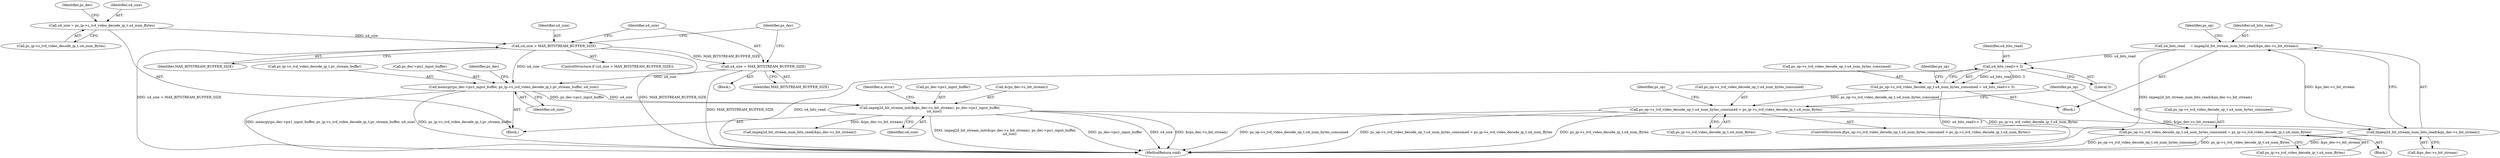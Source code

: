 digraph "0_Android_bef16671c891e16f25a7b174bc528eea109357be_0@API" {
"1000177" [label="(Call,u4_bits_read     = impeg2d_bit_stream_num_bits_read(&ps_dec->s_bit_stream))"];
"1000179" [label="(Call,impeg2d_bit_stream_num_bits_read(&ps_dec->s_bit_stream))"];
"1000147" [label="(Call,impeg2d_bit_stream_init(&(ps_dec->s_bit_stream), ps_dec->pu1_input_buffer,\n        u4_size))"];
"1000137" [label="(Call,memcpy(ps_dec->pu1_input_buffer, ps_ip->s_ivd_video_decode_ip_t.pv_stream_buffer, u4_size))"];
"1000134" [label="(Call,u4_size = MAX_BITSTREAM_BUFFER_SIZE)"];
"1000130" [label="(Call,u4_size > MAX_BITSTREAM_BUFFER_SIZE)"];
"1000110" [label="(Call,u4_size = ps_ip->s_ivd_video_decode_ip_t.u4_num_Bytes)"];
"1000190" [label="(Call,u4_bits_read>> 3)"];
"1000184" [label="(Call,ps_op->s_ivd_video_decode_op_t.u4_num_bytes_consumed = u4_bits_read>> 3)"];
"1000194" [label="(Call,ps_op->s_ivd_video_decode_op_t.u4_num_bytes_consumed > ps_ip->s_ivd_video_decode_ip_t.u4_num_Bytes)"];
"1000206" [label="(Call,ps_op->s_ivd_video_decode_op_t.u4_num_bytes_consumed = ps_ip->s_ivd_video_decode_ip_t.u4_num_Bytes)"];
"1000369" [label="(MethodReturn,void)"];
"1000195" [label="(Call,ps_op->s_ivd_video_decode_op_t.u4_num_bytes_consumed)"];
"1000180" [label="(Call,&ps_dec->s_bit_stream)"];
"1000141" [label="(Call,ps_ip->s_ivd_video_decode_ip_t.pv_stream_buffer)"];
"1000138" [label="(Call,ps_dec->pu1_input_buffer)"];
"1000205" [label="(Block,)"];
"1000200" [label="(Call,ps_ip->s_ivd_video_decode_ip_t.u4_num_Bytes)"];
"1000110" [label="(Call,u4_size = ps_ip->s_ivd_video_decode_ip_t.u4_num_Bytes)"];
"1000155" [label="(Identifier,u4_size)"];
"1000118" [label="(Identifier,ps_dec)"];
"1000136" [label="(Identifier,MAX_BITSTREAM_BUFFER_SIZE)"];
"1000135" [label="(Identifier,u4_size)"];
"1000129" [label="(ControlStructure,if (u4_size > MAX_BITSTREAM_BUFFER_SIZE))"];
"1000177" [label="(Call,u4_bits_read     = impeg2d_bit_stream_num_bits_read(&ps_dec->s_bit_stream))"];
"1000150" [label="(Identifier,ps_dec)"];
"1000206" [label="(Call,ps_op->s_ivd_video_decode_op_t.u4_num_bytes_consumed = ps_ip->s_ivd_video_decode_ip_t.u4_num_Bytes)"];
"1000192" [label="(Literal,3)"];
"1000147" [label="(Call,impeg2d_bit_stream_init(&(ps_dec->s_bit_stream), ps_dec->pu1_input_buffer,\n        u4_size))"];
"1000160" [label="(Identifier,e_error)"];
"1000169" [label="(Block,)"];
"1000111" [label="(Identifier,u4_size)"];
"1000209" [label="(Identifier,ps_op)"];
"1000106" [label="(Block,)"];
"1000112" [label="(Call,ps_ip->s_ivd_video_decode_ip_t.u4_num_Bytes)"];
"1000131" [label="(Identifier,u4_size)"];
"1000185" [label="(Call,ps_op->s_ivd_video_decode_op_t.u4_num_bytes_consumed)"];
"1000133" [label="(Block,)"];
"1000134" [label="(Call,u4_size = MAX_BITSTREAM_BUFFER_SIZE)"];
"1000221" [label="(Identifier,ps_op)"];
"1000197" [label="(Identifier,ps_op)"];
"1000184" [label="(Call,ps_op->s_ivd_video_decode_op_t.u4_num_bytes_consumed = u4_bits_read>> 3)"];
"1000305" [label="(Call,impeg2d_bit_stream_num_bits_read(&ps_dec->s_bit_stream))"];
"1000187" [label="(Identifier,ps_op)"];
"1000152" [label="(Call,ps_dec->pu1_input_buffer)"];
"1000193" [label="(ControlStructure,if(ps_op->s_ivd_video_decode_op_t.u4_num_bytes_consumed > ps_ip->s_ivd_video_decode_ip_t.u4_num_Bytes))"];
"1000207" [label="(Call,ps_op->s_ivd_video_decode_op_t.u4_num_bytes_consumed)"];
"1000178" [label="(Identifier,u4_bits_read)"];
"1000132" [label="(Identifier,MAX_BITSTREAM_BUFFER_SIZE)"];
"1000139" [label="(Identifier,ps_dec)"];
"1000212" [label="(Call,ps_ip->s_ivd_video_decode_ip_t.u4_num_Bytes)"];
"1000137" [label="(Call,memcpy(ps_dec->pu1_input_buffer, ps_ip->s_ivd_video_decode_ip_t.pv_stream_buffer, u4_size))"];
"1000148" [label="(Call,&(ps_dec->s_bit_stream))"];
"1000191" [label="(Identifier,u4_bits_read)"];
"1000146" [label="(Identifier,u4_size)"];
"1000130" [label="(Call,u4_size > MAX_BITSTREAM_BUFFER_SIZE)"];
"1000194" [label="(Call,ps_op->s_ivd_video_decode_op_t.u4_num_bytes_consumed > ps_ip->s_ivd_video_decode_ip_t.u4_num_Bytes)"];
"1000179" [label="(Call,impeg2d_bit_stream_num_bits_read(&ps_dec->s_bit_stream))"];
"1000190" [label="(Call,u4_bits_read>> 3)"];
"1000177" -> "1000169"  [label="AST: "];
"1000177" -> "1000179"  [label="CFG: "];
"1000178" -> "1000177"  [label="AST: "];
"1000179" -> "1000177"  [label="AST: "];
"1000187" -> "1000177"  [label="CFG: "];
"1000177" -> "1000369"  [label="DDG: impeg2d_bit_stream_num_bits_read(&ps_dec->s_bit_stream)"];
"1000179" -> "1000177"  [label="DDG: &ps_dec->s_bit_stream"];
"1000177" -> "1000190"  [label="DDG: u4_bits_read"];
"1000179" -> "1000180"  [label="CFG: "];
"1000180" -> "1000179"  [label="AST: "];
"1000179" -> "1000369"  [label="DDG: &ps_dec->s_bit_stream"];
"1000147" -> "1000179"  [label="DDG: &(ps_dec->s_bit_stream)"];
"1000147" -> "1000106"  [label="AST: "];
"1000147" -> "1000155"  [label="CFG: "];
"1000148" -> "1000147"  [label="AST: "];
"1000152" -> "1000147"  [label="AST: "];
"1000155" -> "1000147"  [label="AST: "];
"1000160" -> "1000147"  [label="CFG: "];
"1000147" -> "1000369"  [label="DDG: ps_dec->pu1_input_buffer"];
"1000147" -> "1000369"  [label="DDG: u4_size"];
"1000147" -> "1000369"  [label="DDG: &(ps_dec->s_bit_stream)"];
"1000147" -> "1000369"  [label="DDG: impeg2d_bit_stream_init(&(ps_dec->s_bit_stream), ps_dec->pu1_input_buffer,\n        u4_size)"];
"1000137" -> "1000147"  [label="DDG: ps_dec->pu1_input_buffer"];
"1000137" -> "1000147"  [label="DDG: u4_size"];
"1000147" -> "1000305"  [label="DDG: &(ps_dec->s_bit_stream)"];
"1000137" -> "1000106"  [label="AST: "];
"1000137" -> "1000146"  [label="CFG: "];
"1000138" -> "1000137"  [label="AST: "];
"1000141" -> "1000137"  [label="AST: "];
"1000146" -> "1000137"  [label="AST: "];
"1000150" -> "1000137"  [label="CFG: "];
"1000137" -> "1000369"  [label="DDG: ps_ip->s_ivd_video_decode_ip_t.pv_stream_buffer"];
"1000137" -> "1000369"  [label="DDG: memcpy(ps_dec->pu1_input_buffer, ps_ip->s_ivd_video_decode_ip_t.pv_stream_buffer, u4_size)"];
"1000134" -> "1000137"  [label="DDG: u4_size"];
"1000130" -> "1000137"  [label="DDG: u4_size"];
"1000134" -> "1000133"  [label="AST: "];
"1000134" -> "1000136"  [label="CFG: "];
"1000135" -> "1000134"  [label="AST: "];
"1000136" -> "1000134"  [label="AST: "];
"1000139" -> "1000134"  [label="CFG: "];
"1000134" -> "1000369"  [label="DDG: MAX_BITSTREAM_BUFFER_SIZE"];
"1000130" -> "1000134"  [label="DDG: MAX_BITSTREAM_BUFFER_SIZE"];
"1000130" -> "1000129"  [label="AST: "];
"1000130" -> "1000132"  [label="CFG: "];
"1000131" -> "1000130"  [label="AST: "];
"1000132" -> "1000130"  [label="AST: "];
"1000135" -> "1000130"  [label="CFG: "];
"1000139" -> "1000130"  [label="CFG: "];
"1000130" -> "1000369"  [label="DDG: u4_size > MAX_BITSTREAM_BUFFER_SIZE"];
"1000130" -> "1000369"  [label="DDG: MAX_BITSTREAM_BUFFER_SIZE"];
"1000110" -> "1000130"  [label="DDG: u4_size"];
"1000110" -> "1000106"  [label="AST: "];
"1000110" -> "1000112"  [label="CFG: "];
"1000111" -> "1000110"  [label="AST: "];
"1000112" -> "1000110"  [label="AST: "];
"1000118" -> "1000110"  [label="CFG: "];
"1000190" -> "1000184"  [label="AST: "];
"1000190" -> "1000192"  [label="CFG: "];
"1000191" -> "1000190"  [label="AST: "];
"1000192" -> "1000190"  [label="AST: "];
"1000184" -> "1000190"  [label="CFG: "];
"1000190" -> "1000369"  [label="DDG: u4_bits_read"];
"1000190" -> "1000184"  [label="DDG: u4_bits_read"];
"1000190" -> "1000184"  [label="DDG: 3"];
"1000184" -> "1000169"  [label="AST: "];
"1000185" -> "1000184"  [label="AST: "];
"1000197" -> "1000184"  [label="CFG: "];
"1000184" -> "1000369"  [label="DDG: u4_bits_read>> 3"];
"1000184" -> "1000194"  [label="DDG: ps_op->s_ivd_video_decode_op_t.u4_num_bytes_consumed"];
"1000194" -> "1000193"  [label="AST: "];
"1000194" -> "1000200"  [label="CFG: "];
"1000195" -> "1000194"  [label="AST: "];
"1000200" -> "1000194"  [label="AST: "];
"1000209" -> "1000194"  [label="CFG: "];
"1000221" -> "1000194"  [label="CFG: "];
"1000194" -> "1000369"  [label="DDG: ps_op->s_ivd_video_decode_op_t.u4_num_bytes_consumed > ps_ip->s_ivd_video_decode_ip_t.u4_num_Bytes"];
"1000194" -> "1000369"  [label="DDG: ps_ip->s_ivd_video_decode_ip_t.u4_num_Bytes"];
"1000194" -> "1000369"  [label="DDG: ps_op->s_ivd_video_decode_op_t.u4_num_bytes_consumed"];
"1000194" -> "1000206"  [label="DDG: ps_ip->s_ivd_video_decode_ip_t.u4_num_Bytes"];
"1000206" -> "1000205"  [label="AST: "];
"1000206" -> "1000212"  [label="CFG: "];
"1000207" -> "1000206"  [label="AST: "];
"1000212" -> "1000206"  [label="AST: "];
"1000221" -> "1000206"  [label="CFG: "];
"1000206" -> "1000369"  [label="DDG: ps_op->s_ivd_video_decode_op_t.u4_num_bytes_consumed"];
"1000206" -> "1000369"  [label="DDG: ps_ip->s_ivd_video_decode_ip_t.u4_num_Bytes"];
}
